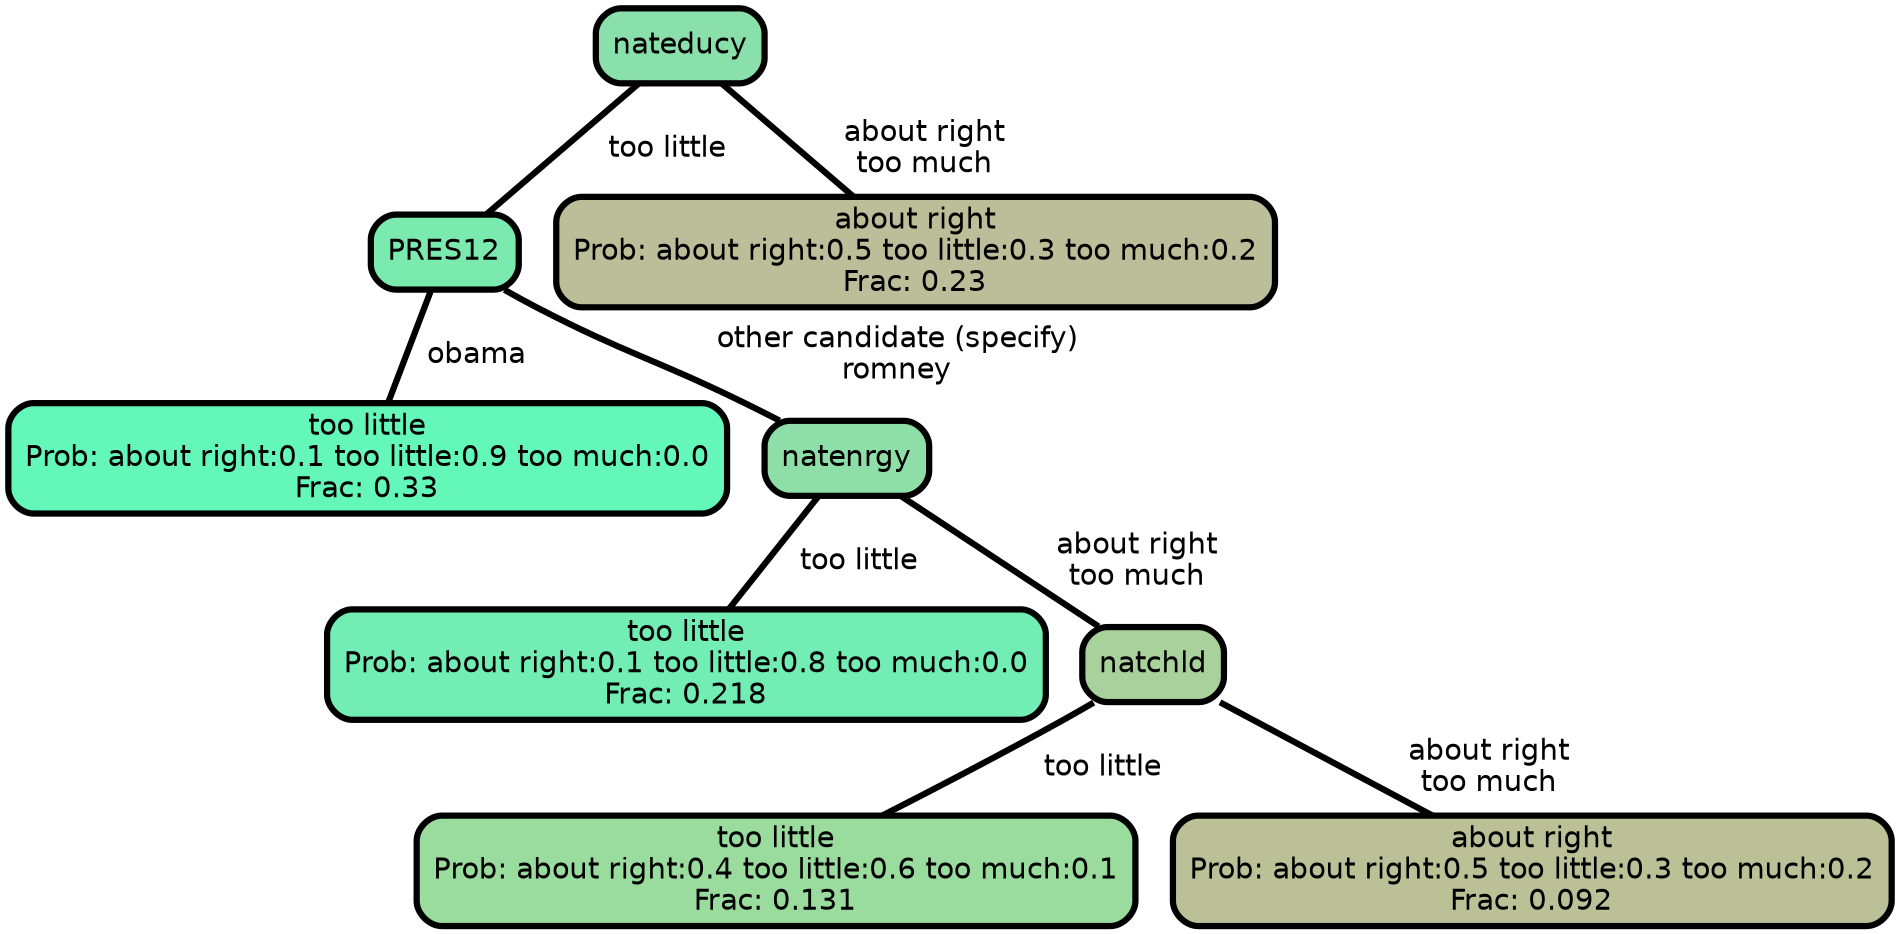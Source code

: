 graph Tree {
node [shape=box, style="filled, rounded",color="black",penwidth="3",fontcolor="black",                 fontname=helvetica] ;
graph [ranksep="0 equally", splines=straight,                 bgcolor=transparent, dpi=200] ;
edge [fontname=helvetica, color=black] ;
0 [label="too little
Prob: about right:0.1 too little:0.9 too much:0.0
Frac: 0.33", fillcolor="#63f8b9"] ;
1 [label="PRES12", fillcolor="#7beaaf"] ;
2 [label="too little
Prob: about right:0.1 too little:0.8 too much:0.0
Frac: 0.218", fillcolor="#72eeb4"] ;
3 [label="natenrgy", fillcolor="#8ddfa7"] ;
4 [label="too little
Prob: about right:0.4 too little:0.6 too much:0.1
Frac: 0.131", fillcolor="#9adc9d"] ;
5 [label="natchld", fillcolor="#a8d19b"] ;
6 [label="about right
Prob: about right:0.5 too little:0.3 too much:0.2
Frac: 0.092", fillcolor="#bcc097"] ;
7 [label="nateducy", fillcolor="#8ae0aa"] ;
8 [label="about right
Prob: about right:0.5 too little:0.3 too much:0.2
Frac: 0.23", fillcolor="#bcbe99"] ;
1 -- 0 [label=" obama",penwidth=3] ;
1 -- 3 [label=" other candidate (specify)\n romney",penwidth=3] ;
3 -- 2 [label=" too little",penwidth=3] ;
3 -- 5 [label=" about right\n too much",penwidth=3] ;
5 -- 4 [label=" too little",penwidth=3] ;
5 -- 6 [label=" about right\n too much",penwidth=3] ;
7 -- 1 [label=" too little",penwidth=3] ;
7 -- 8 [label=" about right\n too much",penwidth=3] ;
{rank = same;}}